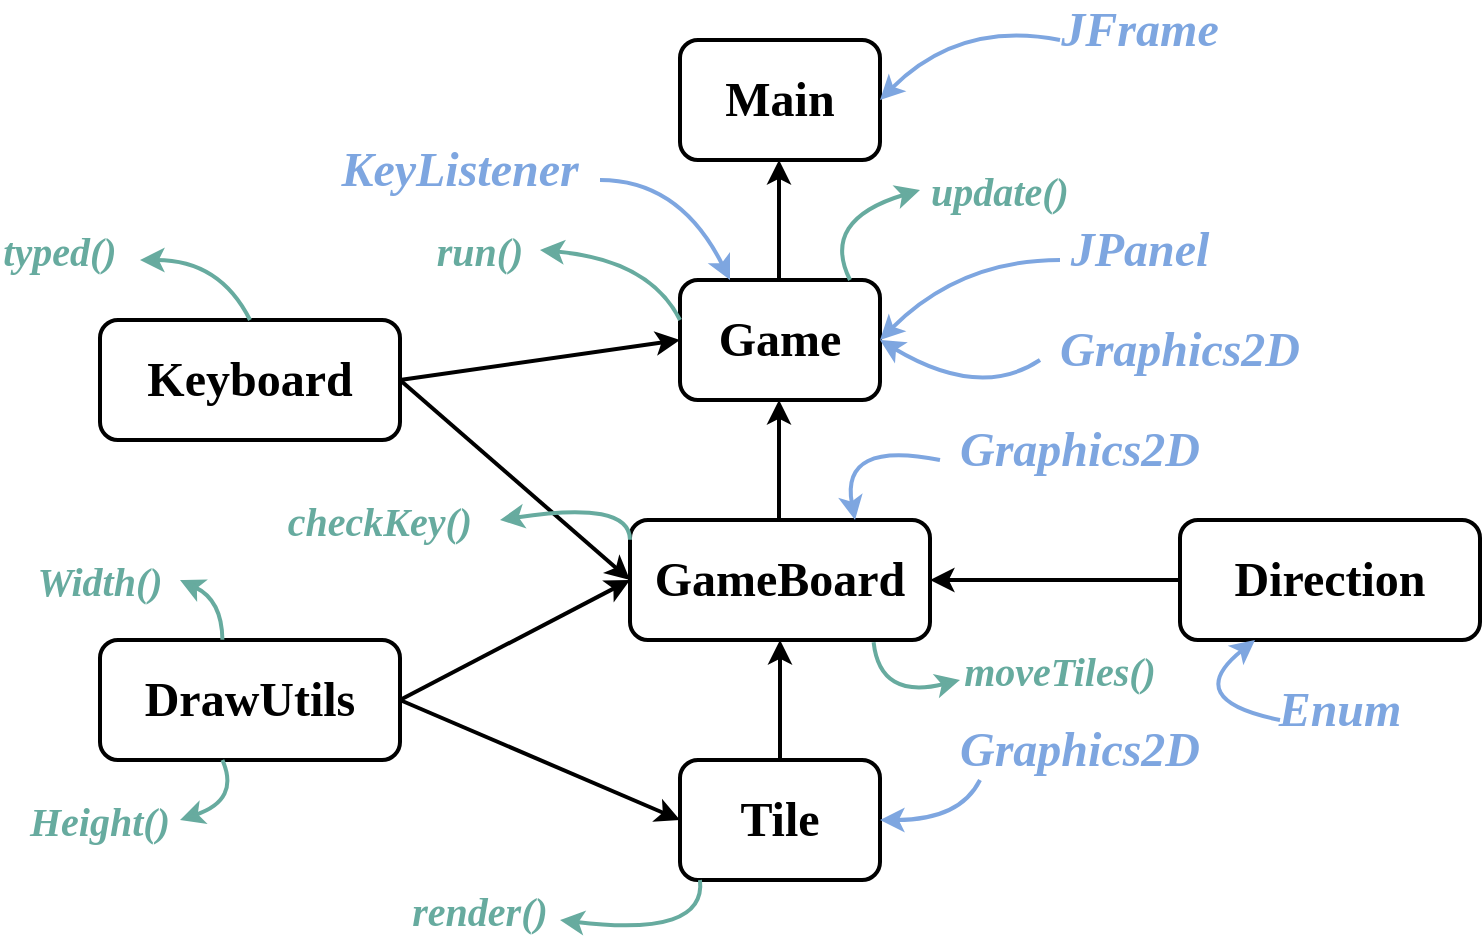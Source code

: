 <mxfile version="20.6.2" type="device"><diagram id="dYiUs6vs48SOT-06e-7I" name="第 1 页"><mxGraphModel dx="435" dy="299" grid="1" gridSize="10" guides="1" tooltips="1" connect="1" arrows="1" fold="1" page="1" pageScale="1" pageWidth="827" pageHeight="1169" math="0" shadow="0"><root><mxCell id="0"/><mxCell id="1" parent="0"/><mxCell id="p1W5JDG6mvylU2sFt9PE-1" value="&lt;font size=&quot;1&quot; face=&quot;LXGW WenKai&quot;&gt;&lt;b style=&quot;font-size: 24px;&quot;&gt;Main&lt;/b&gt;&lt;/font&gt;" style="rounded=1;whiteSpace=wrap;html=1;fillColor=none;strokeWidth=2;" vertex="1" parent="1"><mxGeometry x="350" y="40" width="100" height="60" as="geometry"/></mxCell><mxCell id="p1W5JDG6mvylU2sFt9PE-2" value="&lt;font size=&quot;1&quot; face=&quot;LXGW WenKai&quot;&gt;&lt;b style=&quot;font-size: 24px;&quot;&gt;Game&lt;/b&gt;&lt;/font&gt;" style="rounded=1;whiteSpace=wrap;html=1;fillColor=none;strokeWidth=2;" vertex="1" parent="1"><mxGeometry x="350" y="160" width="100" height="60" as="geometry"/></mxCell><mxCell id="p1W5JDG6mvylU2sFt9PE-3" value="&lt;font size=&quot;1&quot; face=&quot;LXGW WenKai&quot;&gt;&lt;b style=&quot;font-size: 24px;&quot;&gt;GameBoard&lt;br&gt;&lt;/b&gt;&lt;/font&gt;" style="rounded=1;whiteSpace=wrap;html=1;fillColor=none;strokeWidth=2;" vertex="1" parent="1"><mxGeometry x="325" y="280" width="150" height="60" as="geometry"/></mxCell><mxCell id="p1W5JDG6mvylU2sFt9PE-4" value="&lt;font size=&quot;1&quot; face=&quot;LXGW WenKai&quot;&gt;&lt;b style=&quot;font-size: 24px;&quot;&gt;Direction&lt;br&gt;&lt;/b&gt;&lt;/font&gt;" style="rounded=1;whiteSpace=wrap;html=1;fillColor=none;strokeWidth=2;" vertex="1" parent="1"><mxGeometry x="600" y="280" width="150" height="60" as="geometry"/></mxCell><mxCell id="p1W5JDG6mvylU2sFt9PE-5" value="&lt;font size=&quot;1&quot; face=&quot;LXGW WenKai&quot;&gt;&lt;b style=&quot;font-size: 24px;&quot;&gt;Keyboard&lt;br&gt;&lt;/b&gt;&lt;/font&gt;" style="rounded=1;whiteSpace=wrap;html=1;fillColor=none;strokeWidth=2;" vertex="1" parent="1"><mxGeometry x="60" y="180" width="150" height="60" as="geometry"/></mxCell><mxCell id="p1W5JDG6mvylU2sFt9PE-6" value="&lt;font size=&quot;1&quot; face=&quot;LXGW WenKai&quot;&gt;&lt;b style=&quot;font-size: 24px;&quot;&gt;Tile&lt;br&gt;&lt;/b&gt;&lt;/font&gt;" style="rounded=1;whiteSpace=wrap;html=1;fillColor=none;strokeWidth=2;" vertex="1" parent="1"><mxGeometry x="350" y="400" width="100" height="60" as="geometry"/></mxCell><mxCell id="p1W5JDG6mvylU2sFt9PE-7" value="&lt;font size=&quot;1&quot; face=&quot;LXGW WenKai&quot;&gt;&lt;b style=&quot;font-size: 24px;&quot;&gt;DrawUtils&lt;br&gt;&lt;/b&gt;&lt;/font&gt;" style="rounded=1;whiteSpace=wrap;html=1;fillColor=none;strokeWidth=2;" vertex="1" parent="1"><mxGeometry x="60" y="340" width="150" height="60" as="geometry"/></mxCell><mxCell id="p1W5JDG6mvylU2sFt9PE-8" value="" style="endArrow=classic;html=1;rounded=0;fontFamily=Comic Sans MS;fontSize=24;entryX=0.5;entryY=1;entryDx=0;entryDy=0;exitX=0.5;exitY=0;exitDx=0;exitDy=0;strokeWidth=2;" edge="1" parent="1" source="p1W5JDG6mvylU2sFt9PE-6" target="p1W5JDG6mvylU2sFt9PE-3"><mxGeometry width="50" height="50" relative="1" as="geometry"><mxPoint x="390" y="400" as="sourcePoint"/><mxPoint x="440" y="350" as="targetPoint"/></mxGeometry></mxCell><mxCell id="p1W5JDG6mvylU2sFt9PE-9" value="" style="endArrow=classic;html=1;rounded=0;fontFamily=Comic Sans MS;fontSize=24;entryX=0.5;entryY=1;entryDx=0;entryDy=0;exitX=0.5;exitY=0;exitDx=0;exitDy=0;strokeWidth=2;" edge="1" parent="1"><mxGeometry width="50" height="50" relative="1" as="geometry"><mxPoint x="399.5" y="280" as="sourcePoint"/><mxPoint x="399.5" y="220" as="targetPoint"/></mxGeometry></mxCell><mxCell id="p1W5JDG6mvylU2sFt9PE-10" value="" style="endArrow=classic;html=1;rounded=0;fontFamily=Comic Sans MS;fontSize=24;entryX=0.5;entryY=1;entryDx=0;entryDy=0;exitX=0.5;exitY=0;exitDx=0;exitDy=0;strokeWidth=2;" edge="1" parent="1"><mxGeometry width="50" height="50" relative="1" as="geometry"><mxPoint x="399.5" y="160" as="sourcePoint"/><mxPoint x="399.5" y="100" as="targetPoint"/></mxGeometry></mxCell><mxCell id="p1W5JDG6mvylU2sFt9PE-11" value="" style="endArrow=classic;html=1;rounded=0;strokeWidth=2;fontFamily=Comic Sans MS;fontSize=24;entryX=1;entryY=0.5;entryDx=0;entryDy=0;" edge="1" parent="1" target="p1W5JDG6mvylU2sFt9PE-3"><mxGeometry width="50" height="50" relative="1" as="geometry"><mxPoint x="600" y="310" as="sourcePoint"/><mxPoint x="650" y="260" as="targetPoint"/></mxGeometry></mxCell><mxCell id="p1W5JDG6mvylU2sFt9PE-12" value="" style="endArrow=classic;html=1;rounded=0;strokeWidth=2;fontFamily=Comic Sans MS;fontSize=24;entryX=0;entryY=0.5;entryDx=0;entryDy=0;" edge="1" parent="1" target="p1W5JDG6mvylU2sFt9PE-3"><mxGeometry width="50" height="50" relative="1" as="geometry"><mxPoint x="210" y="370" as="sourcePoint"/><mxPoint x="250" y="320" as="targetPoint"/></mxGeometry></mxCell><mxCell id="p1W5JDG6mvylU2sFt9PE-13" value="" style="endArrow=classic;html=1;rounded=0;strokeWidth=2;fontFamily=Comic Sans MS;fontSize=24;entryX=0;entryY=0.5;entryDx=0;entryDy=0;" edge="1" parent="1" target="p1W5JDG6mvylU2sFt9PE-6"><mxGeometry width="50" height="50" relative="1" as="geometry"><mxPoint x="210" y="370" as="sourcePoint"/><mxPoint x="250" y="320" as="targetPoint"/></mxGeometry></mxCell><mxCell id="p1W5JDG6mvylU2sFt9PE-14" value="" style="endArrow=classic;html=1;rounded=0;strokeWidth=2;fontFamily=Comic Sans MS;fontSize=24;entryX=0;entryY=0.5;entryDx=0;entryDy=0;" edge="1" parent="1" target="p1W5JDG6mvylU2sFt9PE-2"><mxGeometry width="50" height="50" relative="1" as="geometry"><mxPoint x="210" y="210" as="sourcePoint"/><mxPoint x="260" y="160" as="targetPoint"/></mxGeometry></mxCell><mxCell id="p1W5JDG6mvylU2sFt9PE-15" value="" style="endArrow=classic;html=1;rounded=0;strokeWidth=2;fontFamily=Comic Sans MS;fontSize=24;entryX=0;entryY=0.5;entryDx=0;entryDy=0;" edge="1" parent="1" target="p1W5JDG6mvylU2sFt9PE-3"><mxGeometry width="50" height="50" relative="1" as="geometry"><mxPoint x="210" y="210" as="sourcePoint"/><mxPoint x="260" y="160" as="targetPoint"/></mxGeometry></mxCell><mxCell id="p1W5JDG6mvylU2sFt9PE-16" value="JFrame" style="text;html=1;strokeColor=none;fillColor=none;align=center;verticalAlign=middle;whiteSpace=wrap;rounded=0;strokeWidth=2;fontFamily=LXGW WenKai;fontSize=24;fontStyle=3;fontColor=#7EA6E0;labelBackgroundColor=none;labelBorderColor=none;horizontal=1;" vertex="1" parent="1"><mxGeometry x="550" y="20" width="60" height="30" as="geometry"/></mxCell><mxCell id="p1W5JDG6mvylU2sFt9PE-18" value="" style="endArrow=classic;html=1;strokeWidth=2;fontFamily=Comic Sans MS;fontSize=24;fontColor=#7EA6E0;entryX=1;entryY=0.5;entryDx=0;entryDy=0;strokeColor=#7EA6E0;curved=1;" edge="1" parent="1" target="p1W5JDG6mvylU2sFt9PE-1"><mxGeometry width="50" height="50" relative="1" as="geometry"><mxPoint x="540" y="40" as="sourcePoint"/><mxPoint x="580" as="targetPoint"/><Array as="points"><mxPoint x="490" y="30"/></Array></mxGeometry></mxCell><mxCell id="p1W5JDG6mvylU2sFt9PE-19" value="JPanel" style="text;html=1;strokeColor=none;fillColor=none;align=center;verticalAlign=middle;whiteSpace=wrap;rounded=0;strokeWidth=2;fontFamily=LXGW WenKai;fontSize=24;fontStyle=3;fontColor=#7EA6E0;labelBackgroundColor=none;labelBorderColor=none;horizontal=1;" vertex="1" parent="1"><mxGeometry x="550" y="130" width="60" height="30" as="geometry"/></mxCell><mxCell id="p1W5JDG6mvylU2sFt9PE-20" value="" style="endArrow=classic;html=1;strokeWidth=2;fontFamily=Comic Sans MS;fontSize=24;fontColor=#7EA6E0;entryX=1;entryY=0.5;entryDx=0;entryDy=0;strokeColor=#7EA6E0;curved=1;" edge="1" parent="1"><mxGeometry width="50" height="50" relative="1" as="geometry"><mxPoint x="540" y="150" as="sourcePoint"/><mxPoint x="450" y="190" as="targetPoint"/><Array as="points"><mxPoint x="490" y="150"/></Array></mxGeometry></mxCell><mxCell id="p1W5JDG6mvylU2sFt9PE-21" value="Graphics2D" style="text;html=1;strokeColor=none;fillColor=none;align=center;verticalAlign=middle;whiteSpace=wrap;rounded=0;strokeWidth=2;fontFamily=LXGW WenKai;fontSize=24;fontStyle=3;fontColor=#7EA6E0;labelBackgroundColor=none;labelBorderColor=none;horizontal=1;" vertex="1" parent="1"><mxGeometry x="570" y="180" width="60" height="30" as="geometry"/></mxCell><mxCell id="p1W5JDG6mvylU2sFt9PE-22" value="" style="endArrow=classic;html=1;strokeWidth=2;fontFamily=Comic Sans MS;fontSize=24;fontColor=#7EA6E0;entryX=1;entryY=0.5;entryDx=0;entryDy=0;strokeColor=#7EA6E0;curved=1;" edge="1" parent="1"><mxGeometry width="50" height="50" relative="1" as="geometry"><mxPoint x="530" y="200" as="sourcePoint"/><mxPoint x="450" y="190" as="targetPoint"/><Array as="points"><mxPoint x="500" y="220"/></Array></mxGeometry></mxCell><mxCell id="p1W5JDG6mvylU2sFt9PE-23" value="Graphics2D" style="text;html=1;strokeColor=none;fillColor=none;align=center;verticalAlign=middle;whiteSpace=wrap;rounded=0;strokeWidth=2;fontFamily=LXGW WenKai;fontSize=24;fontStyle=3;fontColor=#7EA6E0;labelBackgroundColor=none;labelBorderColor=none;horizontal=1;" vertex="1" parent="1"><mxGeometry x="520" y="230" width="60" height="30" as="geometry"/></mxCell><mxCell id="p1W5JDG6mvylU2sFt9PE-24" value="" style="endArrow=classic;html=1;strokeWidth=2;fontFamily=Comic Sans MS;fontSize=24;fontColor=#7EA6E0;strokeColor=#7EA6E0;curved=1;entryX=0.75;entryY=0;entryDx=0;entryDy=0;" edge="1" parent="1" target="p1W5JDG6mvylU2sFt9PE-3"><mxGeometry width="50" height="50" relative="1" as="geometry"><mxPoint x="480" y="250" as="sourcePoint"/><mxPoint x="420" y="270" as="targetPoint"/><Array as="points"><mxPoint x="430" y="240"/></Array></mxGeometry></mxCell><mxCell id="p1W5JDG6mvylU2sFt9PE-25" value="Enum" style="text;html=1;strokeColor=none;fillColor=none;align=center;verticalAlign=middle;whiteSpace=wrap;rounded=0;strokeWidth=2;fontFamily=LXGW WenKai;fontSize=24;fontStyle=3;fontColor=#7EA6E0;labelBackgroundColor=none;labelBorderColor=none;horizontal=1;" vertex="1" parent="1"><mxGeometry x="650" y="360" width="60" height="30" as="geometry"/></mxCell><mxCell id="p1W5JDG6mvylU2sFt9PE-26" value="" style="endArrow=classic;html=1;strokeWidth=2;fontFamily=Comic Sans MS;fontSize=24;fontColor=#7EA6E0;strokeColor=#7EA6E0;curved=1;entryX=0.25;entryY=1;entryDx=0;entryDy=0;" edge="1" parent="1" target="p1W5JDG6mvylU2sFt9PE-4"><mxGeometry width="50" height="50" relative="1" as="geometry"><mxPoint x="650" y="380" as="sourcePoint"/><mxPoint x="607.5" y="410" as="targetPoint"/><Array as="points"><mxPoint x="600" y="370"/></Array></mxGeometry></mxCell><mxCell id="p1W5JDG6mvylU2sFt9PE-27" value="Graphics2D" style="text;html=1;strokeColor=none;fillColor=none;align=center;verticalAlign=middle;whiteSpace=wrap;rounded=0;strokeWidth=2;fontFamily=LXGW WenKai;fontSize=24;fontStyle=3;fontColor=#7EA6E0;labelBackgroundColor=none;labelBorderColor=none;horizontal=1;" vertex="1" parent="1"><mxGeometry x="520" y="380" width="60" height="30" as="geometry"/></mxCell><mxCell id="p1W5JDG6mvylU2sFt9PE-28" value="" style="endArrow=classic;html=1;strokeWidth=2;fontFamily=Comic Sans MS;fontSize=24;fontColor=#7EA6E0;strokeColor=#7EA6E0;curved=1;entryX=1;entryY=0.5;entryDx=0;entryDy=0;" edge="1" parent="1" target="p1W5JDG6mvylU2sFt9PE-6"><mxGeometry width="50" height="50" relative="1" as="geometry"><mxPoint x="500" y="410" as="sourcePoint"/><mxPoint x="457.5" y="430" as="targetPoint"/><Array as="points"><mxPoint x="490" y="430"/></Array></mxGeometry></mxCell><mxCell id="p1W5JDG6mvylU2sFt9PE-29" value="KeyListener" style="text;html=1;strokeColor=none;fillColor=none;align=center;verticalAlign=middle;whiteSpace=wrap;rounded=0;strokeWidth=2;fontFamily=LXGW WenKai;fontSize=24;fontStyle=3;fontColor=#7EA6E0;labelBackgroundColor=none;labelBorderColor=none;horizontal=1;" vertex="1" parent="1"><mxGeometry x="210" y="90" width="60" height="30" as="geometry"/></mxCell><mxCell id="p1W5JDG6mvylU2sFt9PE-30" value="" style="endArrow=classic;html=1;strokeWidth=2;fontFamily=Comic Sans MS;fontSize=24;fontColor=#7EA6E0;entryX=0.25;entryY=0;entryDx=0;entryDy=0;strokeColor=#7EA6E0;curved=1;" edge="1" parent="1" target="p1W5JDG6mvylU2sFt9PE-2"><mxGeometry width="50" height="50" relative="1" as="geometry"><mxPoint x="310" y="110" as="sourcePoint"/><mxPoint x="460" y="200" as="targetPoint"/><Array as="points"><mxPoint x="350" y="110"/></Array></mxGeometry></mxCell><mxCell id="p1W5JDG6mvylU2sFt9PE-31" value="&lt;font color=&quot;#67ab9f&quot; style=&quot;font-size: 20px;&quot;&gt;typed()&lt;/font&gt;" style="text;html=1;strokeColor=none;fillColor=none;align=center;verticalAlign=middle;whiteSpace=wrap;rounded=0;strokeWidth=2;fontFamily=LXGW WenKai;fontSize=24;fontStyle=3;fontColor=#7EA6E0;labelBackgroundColor=none;labelBorderColor=none;horizontal=1;" vertex="1" parent="1"><mxGeometry x="10" y="130" width="60" height="30" as="geometry"/></mxCell><mxCell id="p1W5JDG6mvylU2sFt9PE-32" value="" style="endArrow=classic;html=1;strokeWidth=2;fontFamily=Comic Sans MS;fontSize=24;fontColor=#7EA6E0;strokeColor=#67AB9F;curved=1;exitX=0.5;exitY=0;exitDx=0;exitDy=0;" edge="1" parent="1" source="p1W5JDG6mvylU2sFt9PE-5"><mxGeometry width="50" height="50" relative="1" as="geometry"><mxPoint x="80" y="150" as="sourcePoint"/><mxPoint x="80" y="150" as="targetPoint"/><Array as="points"><mxPoint x="120" y="150"/></Array></mxGeometry></mxCell><mxCell id="p1W5JDG6mvylU2sFt9PE-33" value="&lt;font color=&quot;#67ab9f&quot; style=&quot;font-size: 20px;&quot;&gt;run()&lt;/font&gt;" style="text;html=1;strokeColor=none;fillColor=none;align=center;verticalAlign=middle;whiteSpace=wrap;rounded=0;strokeWidth=2;fontFamily=LXGW WenKai;fontSize=24;fontStyle=3;fontColor=#7EA6E0;labelBackgroundColor=none;labelBorderColor=none;horizontal=1;" vertex="1" parent="1"><mxGeometry x="220" y="130" width="60" height="30" as="geometry"/></mxCell><mxCell id="p1W5JDG6mvylU2sFt9PE-34" value="" style="endArrow=classic;html=1;strokeWidth=2;fontFamily=Comic Sans MS;fontSize=24;fontColor=#7EA6E0;strokeColor=#67AB9F;curved=1;exitX=0.5;exitY=0;exitDx=0;exitDy=0;entryX=1;entryY=0.5;entryDx=0;entryDy=0;" edge="1" parent="1" target="p1W5JDG6mvylU2sFt9PE-33"><mxGeometry width="50" height="50" relative="1" as="geometry"><mxPoint x="350" y="180" as="sourcePoint"/><mxPoint x="295" y="150" as="targetPoint"/><Array as="points"><mxPoint x="335" y="150"/></Array></mxGeometry></mxCell><mxCell id="p1W5JDG6mvylU2sFt9PE-35" value="&lt;font color=&quot;#67ab9f&quot; style=&quot;font-size: 20px;&quot;&gt;update()&lt;/font&gt;" style="text;html=1;strokeColor=none;fillColor=none;align=center;verticalAlign=middle;whiteSpace=wrap;rounded=0;strokeWidth=2;fontFamily=LXGW WenKai;fontSize=24;fontStyle=3;fontColor=#7EA6E0;labelBackgroundColor=none;labelBorderColor=none;horizontal=1;" vertex="1" parent="1"><mxGeometry x="470" y="100" width="80" height="30" as="geometry"/></mxCell><mxCell id="p1W5JDG6mvylU2sFt9PE-36" value="" style="endArrow=classic;html=1;strokeWidth=2;fontFamily=Comic Sans MS;fontSize=24;fontColor=#7EA6E0;strokeColor=#67AB9F;curved=1;exitX=0.5;exitY=0;exitDx=0;exitDy=0;entryX=0;entryY=0.5;entryDx=0;entryDy=0;" edge="1" parent="1" target="p1W5JDG6mvylU2sFt9PE-35"><mxGeometry width="50" height="50" relative="1" as="geometry"><mxPoint x="435" y="160" as="sourcePoint"/><mxPoint x="365" y="125" as="targetPoint"/><Array as="points"><mxPoint x="420" y="130"/></Array></mxGeometry></mxCell><mxCell id="p1W5JDG6mvylU2sFt9PE-37" value="&lt;font color=&quot;#67ab9f&quot; style=&quot;font-size: 20px;&quot;&gt;Width()&lt;/font&gt;" style="text;html=1;strokeColor=none;fillColor=none;align=center;verticalAlign=middle;whiteSpace=wrap;rounded=0;strokeWidth=2;fontFamily=LXGW WenKai;fontSize=24;fontStyle=3;fontColor=#7EA6E0;labelBackgroundColor=none;labelBorderColor=none;horizontal=1;" vertex="1" parent="1"><mxGeometry x="30" y="295" width="60" height="30" as="geometry"/></mxCell><mxCell id="p1W5JDG6mvylU2sFt9PE-38" value="&lt;font color=&quot;#67ab9f&quot; style=&quot;font-size: 20px;&quot;&gt;Height()&lt;/font&gt;" style="text;html=1;strokeColor=none;fillColor=none;align=center;verticalAlign=middle;whiteSpace=wrap;rounded=0;strokeWidth=2;fontFamily=LXGW WenKai;fontSize=24;fontStyle=3;fontColor=#7EA6E0;labelBackgroundColor=none;labelBorderColor=none;horizontal=1;" vertex="1" parent="1"><mxGeometry x="30" y="415" width="60" height="30" as="geometry"/></mxCell><mxCell id="p1W5JDG6mvylU2sFt9PE-39" value="" style="endArrow=classic;html=1;strokeWidth=2;fontFamily=Comic Sans MS;fontSize=24;fontColor=#7EA6E0;strokeColor=#67AB9F;curved=1;exitX=0.408;exitY=-0.002;exitDx=0;exitDy=0;exitPerimeter=0;" edge="1" parent="1" source="p1W5JDG6mvylU2sFt9PE-7"><mxGeometry width="50" height="50" relative="1" as="geometry"><mxPoint x="155" y="340" as="sourcePoint"/><mxPoint x="100" y="310" as="targetPoint"/><Array as="points"><mxPoint x="121" y="320"/></Array></mxGeometry></mxCell><mxCell id="p1W5JDG6mvylU2sFt9PE-40" value="" style="endArrow=classic;html=1;strokeWidth=2;fontFamily=Comic Sans MS;fontSize=24;fontColor=#7EA6E0;strokeColor=#67AB9F;curved=1;exitX=0.408;exitY=-0.002;exitDx=0;exitDy=0;exitPerimeter=0;" edge="1" parent="1"><mxGeometry width="50" height="50" relative="1" as="geometry"><mxPoint x="121.2" y="400.0" as="sourcePoint"/><mxPoint x="100" y="430" as="targetPoint"/><Array as="points"><mxPoint x="130" y="420"/></Array></mxGeometry></mxCell><mxCell id="p1W5JDG6mvylU2sFt9PE-41" value="&lt;font color=&quot;#67ab9f&quot;&gt;&lt;span style=&quot;font-size: 20px;&quot;&gt;checkKey()&lt;/span&gt;&lt;/font&gt;" style="text;html=1;strokeColor=none;fillColor=none;align=center;verticalAlign=middle;whiteSpace=wrap;rounded=0;strokeWidth=2;fontFamily=LXGW WenKai;fontSize=24;fontStyle=3;fontColor=#7EA6E0;labelBackgroundColor=none;labelBorderColor=none;horizontal=1;" vertex="1" parent="1"><mxGeometry x="170" y="265" width="60" height="30" as="geometry"/></mxCell><mxCell id="p1W5JDG6mvylU2sFt9PE-42" value="" style="endArrow=classic;html=1;strokeWidth=2;fontFamily=Comic Sans MS;fontSize=24;fontColor=#7EA6E0;strokeColor=#67AB9F;curved=1;exitX=0.408;exitY=-0.002;exitDx=0;exitDy=0;exitPerimeter=0;" edge="1" parent="1"><mxGeometry width="50" height="50" relative="1" as="geometry"><mxPoint x="325.0" y="289.88" as="sourcePoint"/><mxPoint x="260" y="280" as="targetPoint"/><Array as="points"><mxPoint x="324.8" y="270"/></Array></mxGeometry></mxCell><mxCell id="p1W5JDG6mvylU2sFt9PE-43" value="&lt;font color=&quot;#67ab9f&quot;&gt;&lt;span style=&quot;font-size: 20px;&quot;&gt;moveTiles()&lt;/span&gt;&lt;/font&gt;" style="text;html=1;strokeColor=none;fillColor=none;align=center;verticalAlign=middle;whiteSpace=wrap;rounded=0;strokeWidth=2;fontFamily=LXGW WenKai;fontSize=24;fontStyle=3;fontColor=#7EA6E0;labelBackgroundColor=none;labelBorderColor=none;horizontal=1;" vertex="1" parent="1"><mxGeometry x="510" y="340" width="60" height="30" as="geometry"/></mxCell><mxCell id="p1W5JDG6mvylU2sFt9PE-44" value="" style="endArrow=classic;html=1;strokeWidth=2;fontFamily=Comic Sans MS;fontSize=24;fontColor=#7EA6E0;strokeColor=#67AB9F;curved=1;exitX=0.812;exitY=1.019;exitDx=0;exitDy=0;exitPerimeter=0;" edge="1" parent="1" source="p1W5JDG6mvylU2sFt9PE-3"><mxGeometry width="50" height="50" relative="1" as="geometry"><mxPoint x="490" y="360" as="sourcePoint"/><mxPoint x="490" y="360" as="targetPoint"/><Array as="points"><mxPoint x="450" y="370"/></Array></mxGeometry></mxCell><mxCell id="p1W5JDG6mvylU2sFt9PE-45" value="&lt;font color=&quot;#67ab9f&quot;&gt;&lt;span style=&quot;font-size: 20px;&quot;&gt;render()&lt;/span&gt;&lt;/font&gt;" style="text;html=1;strokeColor=none;fillColor=none;align=center;verticalAlign=middle;whiteSpace=wrap;rounded=0;strokeWidth=2;fontFamily=LXGW WenKai;fontSize=24;fontStyle=3;fontColor=#7EA6E0;labelBackgroundColor=none;labelBorderColor=none;horizontal=1;" vertex="1" parent="1"><mxGeometry x="220" y="460" width="60" height="30" as="geometry"/></mxCell><mxCell id="p1W5JDG6mvylU2sFt9PE-46" value="" style="endArrow=classic;html=1;strokeWidth=2;fontFamily=Comic Sans MS;fontSize=24;fontColor=#7EA6E0;strokeColor=#67AB9F;curved=1;exitX=0.812;exitY=1.019;exitDx=0;exitDy=0;exitPerimeter=0;" edge="1" parent="1"><mxGeometry width="50" height="50" relative="1" as="geometry"><mxPoint x="360.0" y="460.0" as="sourcePoint"/><mxPoint x="290" y="480" as="targetPoint"/><Array as="points"><mxPoint x="363.2" y="488.86"/></Array></mxGeometry></mxCell></root></mxGraphModel></diagram></mxfile>